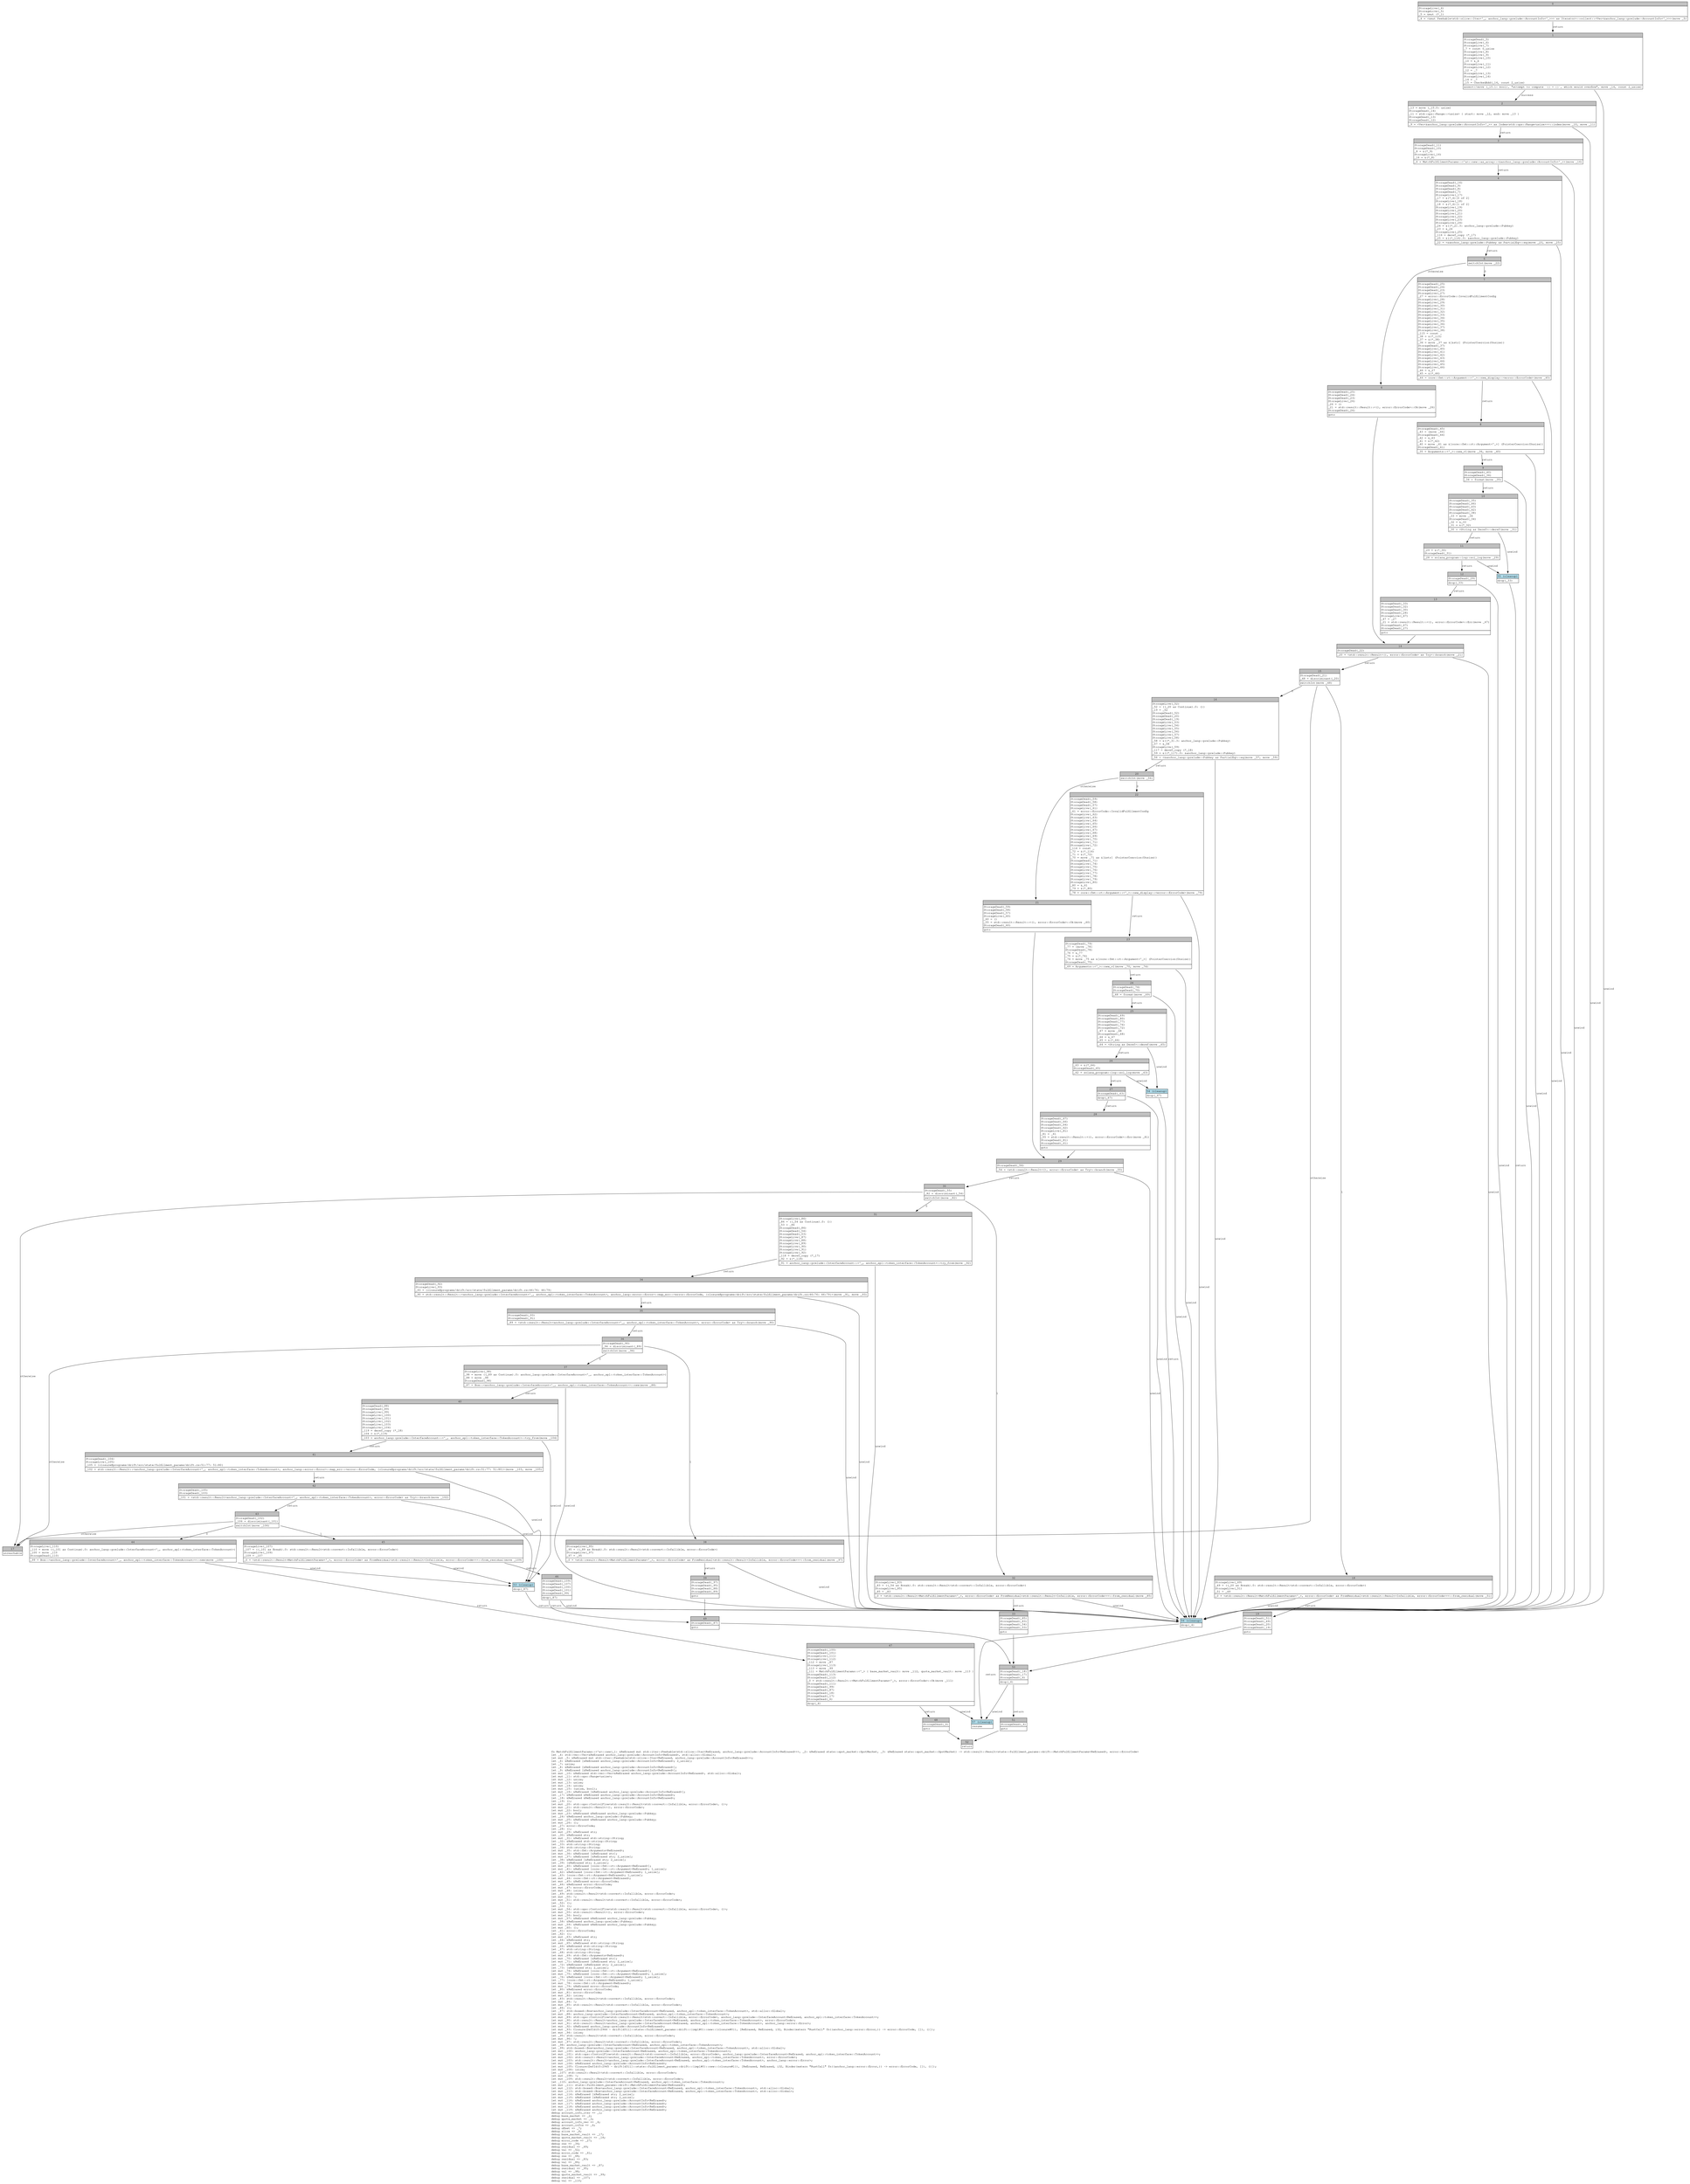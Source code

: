 digraph Mir_0_2941 {
    graph [fontname="Courier, monospace"];
    node [fontname="Courier, monospace"];
    edge [fontname="Courier, monospace"];
    label=<fn MatchFulfillmentParams::&lt;'a&gt;::new(_1: &amp;ReErased mut std::iter::Peekable&lt;std::slice::Iter&lt;ReErased, anchor_lang::prelude::AccountInfo&lt;ReErased&gt;&gt;&gt;, _2: &amp;ReErased state::spot_market::SpotMarket, _3: &amp;ReErased state::spot_market::SpotMarket) -&gt; std::result::Result&lt;state::fulfillment_params::drift::MatchFulfillmentParams&lt;ReErased&gt;, error::ErrorCode&gt;<br align="left"/>let _4: std::vec::Vec&lt;&amp;ReErased anchor_lang::prelude::AccountInfo&lt;ReErased&gt;, std::alloc::Global&gt;;<br align="left"/>let mut _5: &amp;ReErased mut std::iter::Peekable&lt;std::slice::Iter&lt;ReErased, anchor_lang::prelude::AccountInfo&lt;ReErased&gt;&gt;&gt;;<br align="left"/>let _6: &amp;ReErased [&amp;ReErased anchor_lang::prelude::AccountInfo&lt;ReErased&gt;; 2_usize];<br align="left"/>let _7: usize;<br align="left"/>let _8: &amp;ReErased [&amp;ReErased anchor_lang::prelude::AccountInfo&lt;ReErased&gt;];<br align="left"/>let _9: &amp;ReErased [&amp;ReErased anchor_lang::prelude::AccountInfo&lt;ReErased&gt;];<br align="left"/>let mut _10: &amp;ReErased std::vec::Vec&lt;&amp;ReErased anchor_lang::prelude::AccountInfo&lt;ReErased&gt;, std::alloc::Global&gt;;<br align="left"/>let mut _11: std::ops::Range&lt;usize&gt;;<br align="left"/>let mut _12: usize;<br align="left"/>let mut _13: usize;<br align="left"/>let mut _14: usize;<br align="left"/>let mut _15: (usize, bool);<br align="left"/>let mut _16: &amp;ReErased [&amp;ReErased anchor_lang::prelude::AccountInfo&lt;ReErased&gt;];<br align="left"/>let _17: &amp;ReErased &amp;ReErased anchor_lang::prelude::AccountInfo&lt;ReErased&gt;;<br align="left"/>let _18: &amp;ReErased &amp;ReErased anchor_lang::prelude::AccountInfo&lt;ReErased&gt;;<br align="left"/>let _19: ();<br align="left"/>let mut _20: std::ops::ControlFlow&lt;std::result::Result&lt;std::convert::Infallible, error::ErrorCode&gt;, ()&gt;;<br align="left"/>let mut _21: std::result::Result&lt;(), error::ErrorCode&gt;;<br align="left"/>let mut _22: bool;<br align="left"/>let mut _23: &amp;ReErased &amp;ReErased anchor_lang::prelude::Pubkey;<br align="left"/>let _24: &amp;ReErased anchor_lang::prelude::Pubkey;<br align="left"/>let mut _25: &amp;ReErased &amp;ReErased anchor_lang::prelude::Pubkey;<br align="left"/>let mut _26: ();<br align="left"/>let _27: error::ErrorCode;<br align="left"/>let _28: ();<br align="left"/>let mut _29: &amp;ReErased str;<br align="left"/>let _30: &amp;ReErased str;<br align="left"/>let mut _31: &amp;ReErased std::string::String;<br align="left"/>let _32: &amp;ReErased std::string::String;<br align="left"/>let _33: std::string::String;<br align="left"/>let _34: std::string::String;<br align="left"/>let mut _35: std::fmt::Arguments&lt;ReErased&gt;;<br align="left"/>let mut _36: &amp;ReErased [&amp;ReErased str];<br align="left"/>let mut _37: &amp;ReErased [&amp;ReErased str; 2_usize];<br align="left"/>let _38: &amp;ReErased [&amp;ReErased str; 2_usize];<br align="left"/>let _39: [&amp;ReErased str; 2_usize];<br align="left"/>let mut _40: &amp;ReErased [core::fmt::rt::Argument&lt;ReErased&gt;];<br align="left"/>let mut _41: &amp;ReErased [core::fmt::rt::Argument&lt;ReErased&gt;; 1_usize];<br align="left"/>let _42: &amp;ReErased [core::fmt::rt::Argument&lt;ReErased&gt;; 1_usize];<br align="left"/>let _43: [core::fmt::rt::Argument&lt;ReErased&gt;; 1_usize];<br align="left"/>let mut _44: core::fmt::rt::Argument&lt;ReErased&gt;;<br align="left"/>let mut _45: &amp;ReErased error::ErrorCode;<br align="left"/>let _46: &amp;ReErased error::ErrorCode;<br align="left"/>let mut _47: error::ErrorCode;<br align="left"/>let mut _48: isize;<br align="left"/>let _49: std::result::Result&lt;std::convert::Infallible, error::ErrorCode&gt;;<br align="left"/>let mut _50: !;<br align="left"/>let mut _51: std::result::Result&lt;std::convert::Infallible, error::ErrorCode&gt;;<br align="left"/>let _52: ();<br align="left"/>let _53: ();<br align="left"/>let mut _54: std::ops::ControlFlow&lt;std::result::Result&lt;std::convert::Infallible, error::ErrorCode&gt;, ()&gt;;<br align="left"/>let mut _55: std::result::Result&lt;(), error::ErrorCode&gt;;<br align="left"/>let mut _56: bool;<br align="left"/>let mut _57: &amp;ReErased &amp;ReErased anchor_lang::prelude::Pubkey;<br align="left"/>let _58: &amp;ReErased anchor_lang::prelude::Pubkey;<br align="left"/>let mut _59: &amp;ReErased &amp;ReErased anchor_lang::prelude::Pubkey;<br align="left"/>let mut _60: ();<br align="left"/>let _61: error::ErrorCode;<br align="left"/>let _62: ();<br align="left"/>let mut _63: &amp;ReErased str;<br align="left"/>let _64: &amp;ReErased str;<br align="left"/>let mut _65: &amp;ReErased std::string::String;<br align="left"/>let _66: &amp;ReErased std::string::String;<br align="left"/>let _67: std::string::String;<br align="left"/>let _68: std::string::String;<br align="left"/>let mut _69: std::fmt::Arguments&lt;ReErased&gt;;<br align="left"/>let mut _70: &amp;ReErased [&amp;ReErased str];<br align="left"/>let mut _71: &amp;ReErased [&amp;ReErased str; 2_usize];<br align="left"/>let _72: &amp;ReErased [&amp;ReErased str; 2_usize];<br align="left"/>let _73: [&amp;ReErased str; 2_usize];<br align="left"/>let mut _74: &amp;ReErased [core::fmt::rt::Argument&lt;ReErased&gt;];<br align="left"/>let mut _75: &amp;ReErased [core::fmt::rt::Argument&lt;ReErased&gt;; 1_usize];<br align="left"/>let _76: &amp;ReErased [core::fmt::rt::Argument&lt;ReErased&gt;; 1_usize];<br align="left"/>let _77: [core::fmt::rt::Argument&lt;ReErased&gt;; 1_usize];<br align="left"/>let mut _78: core::fmt::rt::Argument&lt;ReErased&gt;;<br align="left"/>let mut _79: &amp;ReErased error::ErrorCode;<br align="left"/>let _80: &amp;ReErased error::ErrorCode;<br align="left"/>let mut _81: error::ErrorCode;<br align="left"/>let mut _82: isize;<br align="left"/>let _83: std::result::Result&lt;std::convert::Infallible, error::ErrorCode&gt;;<br align="left"/>let mut _84: !;<br align="left"/>let mut _85: std::result::Result&lt;std::convert::Infallible, error::ErrorCode&gt;;<br align="left"/>let _86: ();<br align="left"/>let _87: std::boxed::Box&lt;anchor_lang::prelude::InterfaceAccount&lt;ReErased, anchor_spl::token_interface::TokenAccount&gt;, std::alloc::Global&gt;;<br align="left"/>let mut _88: anchor_lang::prelude::InterfaceAccount&lt;ReErased, anchor_spl::token_interface::TokenAccount&gt;;<br align="left"/>let mut _89: std::ops::ControlFlow&lt;std::result::Result&lt;std::convert::Infallible, error::ErrorCode&gt;, anchor_lang::prelude::InterfaceAccount&lt;ReErased, anchor_spl::token_interface::TokenAccount&gt;&gt;;<br align="left"/>let mut _90: std::result::Result&lt;anchor_lang::prelude::InterfaceAccount&lt;ReErased, anchor_spl::token_interface::TokenAccount&gt;, error::ErrorCode&gt;;<br align="left"/>let mut _91: std::result::Result&lt;anchor_lang::prelude::InterfaceAccount&lt;ReErased, anchor_spl::token_interface::TokenAccount&gt;, anchor_lang::error::Error&gt;;<br align="left"/>let mut _92: &amp;ReErased anchor_lang::prelude::AccountInfo&lt;ReErased&gt;;<br align="left"/>let mut _93: Closure(DefId(0:2944 ~ drift[d311]::state::fulfillment_params::drift::{impl#0}::new::{closure#0}), [ReErased, ReErased, i32, Binder(extern &quot;RustCall&quot; fn((anchor_lang::error::Error,)) -&gt; error::ErrorCode, []), ()]);<br align="left"/>let mut _94: isize;<br align="left"/>let _95: std::result::Result&lt;std::convert::Infallible, error::ErrorCode&gt;;<br align="left"/>let mut _96: !;<br align="left"/>let mut _97: std::result::Result&lt;std::convert::Infallible, error::ErrorCode&gt;;<br align="left"/>let _98: anchor_lang::prelude::InterfaceAccount&lt;ReErased, anchor_spl::token_interface::TokenAccount&gt;;<br align="left"/>let _99: std::boxed::Box&lt;anchor_lang::prelude::InterfaceAccount&lt;ReErased, anchor_spl::token_interface::TokenAccount&gt;, std::alloc::Global&gt;;<br align="left"/>let mut _100: anchor_lang::prelude::InterfaceAccount&lt;ReErased, anchor_spl::token_interface::TokenAccount&gt;;<br align="left"/>let mut _101: std::ops::ControlFlow&lt;std::result::Result&lt;std::convert::Infallible, error::ErrorCode&gt;, anchor_lang::prelude::InterfaceAccount&lt;ReErased, anchor_spl::token_interface::TokenAccount&gt;&gt;;<br align="left"/>let mut _102: std::result::Result&lt;anchor_lang::prelude::InterfaceAccount&lt;ReErased, anchor_spl::token_interface::TokenAccount&gt;, error::ErrorCode&gt;;<br align="left"/>let mut _103: std::result::Result&lt;anchor_lang::prelude::InterfaceAccount&lt;ReErased, anchor_spl::token_interface::TokenAccount&gt;, anchor_lang::error::Error&gt;;<br align="left"/>let mut _104: &amp;ReErased anchor_lang::prelude::AccountInfo&lt;ReErased&gt;;<br align="left"/>let mut _105: Closure(DefId(0:2945 ~ drift[d311]::state::fulfillment_params::drift::{impl#0}::new::{closure#1}), [ReErased, ReErased, i32, Binder(extern &quot;RustCall&quot; fn((anchor_lang::error::Error,)) -&gt; error::ErrorCode, []), ()]);<br align="left"/>let mut _106: isize;<br align="left"/>let _107: std::result::Result&lt;std::convert::Infallible, error::ErrorCode&gt;;<br align="left"/>let mut _108: !;<br align="left"/>let mut _109: std::result::Result&lt;std::convert::Infallible, error::ErrorCode&gt;;<br align="left"/>let _110: anchor_lang::prelude::InterfaceAccount&lt;ReErased, anchor_spl::token_interface::TokenAccount&gt;;<br align="left"/>let mut _111: state::fulfillment_params::drift::MatchFulfillmentParams&lt;ReErased&gt;;<br align="left"/>let mut _112: std::boxed::Box&lt;anchor_lang::prelude::InterfaceAccount&lt;ReErased, anchor_spl::token_interface::TokenAccount&gt;, std::alloc::Global&gt;;<br align="left"/>let mut _113: std::boxed::Box&lt;anchor_lang::prelude::InterfaceAccount&lt;ReErased, anchor_spl::token_interface::TokenAccount&gt;, std::alloc::Global&gt;;<br align="left"/>let mut _114: &amp;ReErased [&amp;ReErased str; 2_usize];<br align="left"/>let mut _115: &amp;ReErased [&amp;ReErased str; 2_usize];<br align="left"/>let mut _116: &amp;ReErased anchor_lang::prelude::AccountInfo&lt;ReErased&gt;;<br align="left"/>let mut _117: &amp;ReErased anchor_lang::prelude::AccountInfo&lt;ReErased&gt;;<br align="left"/>let mut _118: &amp;ReErased anchor_lang::prelude::AccountInfo&lt;ReErased&gt;;<br align="left"/>let mut _119: &amp;ReErased anchor_lang::prelude::AccountInfo&lt;ReErased&gt;;<br align="left"/>debug account_info_iter =&gt; _1;<br align="left"/>debug base_market =&gt; _2;<br align="left"/>debug quote_market =&gt; _3;<br align="left"/>debug account_info_vec =&gt; _4;<br align="left"/>debug account_infos =&gt; _6;<br align="left"/>debug offset =&gt; _7;<br align="left"/>debug slice =&gt; _8;<br align="left"/>debug base_market_vault =&gt; _17;<br align="left"/>debug quote_market_vault =&gt; _18;<br align="left"/>debug error_code =&gt; _27;<br align="left"/>debug res =&gt; _34;<br align="left"/>debug residual =&gt; _49;<br align="left"/>debug val =&gt; _52;<br align="left"/>debug error_code =&gt; _61;<br align="left"/>debug res =&gt; _68;<br align="left"/>debug residual =&gt; _83;<br align="left"/>debug val =&gt; _86;<br align="left"/>debug base_market_vault =&gt; _87;<br align="left"/>debug residual =&gt; _95;<br align="left"/>debug val =&gt; _98;<br align="left"/>debug quote_market_vault =&gt; _99;<br align="left"/>debug residual =&gt; _107;<br align="left"/>debug val =&gt; _110;<br align="left"/>>;
    bb0__0_2941 [shape="none", label=<<table border="0" cellborder="1" cellspacing="0"><tr><td bgcolor="gray" align="center" colspan="1">0</td></tr><tr><td align="left" balign="left">StorageLive(_4)<br/>StorageLive(_5)<br/>_5 = &amp;mut (*_1)<br/></td></tr><tr><td align="left">_4 = &lt;&amp;mut Peekable&lt;std::slice::Iter&lt;'_, anchor_lang::prelude::AccountInfo&lt;'_&gt;&gt;&gt; as Iterator&gt;::collect::&lt;Vec&lt;&amp;anchor_lang::prelude::AccountInfo&lt;'_&gt;&gt;&gt;(move _5)</td></tr></table>>];
    bb1__0_2941 [shape="none", label=<<table border="0" cellborder="1" cellspacing="0"><tr><td bgcolor="gray" align="center" colspan="1">1</td></tr><tr><td align="left" balign="left">StorageDead(_5)<br/>StorageLive(_6)<br/>StorageLive(_7)<br/>_7 = const 0_usize<br/>StorageLive(_8)<br/>StorageLive(_9)<br/>StorageLive(_10)<br/>_10 = &amp;_4<br/>StorageLive(_11)<br/>StorageLive(_12)<br/>_12 = _7<br/>StorageLive(_13)<br/>StorageLive(_14)<br/>_14 = _7<br/>_15 = CheckedAdd(_14, const 2_usize)<br/></td></tr><tr><td align="left">assert(!move (_15.1: bool), &quot;attempt to compute `{} + {}`, which would overflow&quot;, move _14, const 2_usize)</td></tr></table>>];
    bb2__0_2941 [shape="none", label=<<table border="0" cellborder="1" cellspacing="0"><tr><td bgcolor="gray" align="center" colspan="1">2</td></tr><tr><td align="left" balign="left">_13 = move (_15.0: usize)<br/>StorageDead(_14)<br/>_11 = std::ops::Range::&lt;usize&gt; { start: move _12, end: move _13 }<br/>StorageDead(_13)<br/>StorageDead(_12)<br/></td></tr><tr><td align="left">_9 = &lt;Vec&lt;&amp;anchor_lang::prelude::AccountInfo&lt;'_&gt;&gt; as Index&lt;std::ops::Range&lt;usize&gt;&gt;&gt;::index(move _10, move _11)</td></tr></table>>];
    bb3__0_2941 [shape="none", label=<<table border="0" cellborder="1" cellspacing="0"><tr><td bgcolor="gray" align="center" colspan="1">3</td></tr><tr><td align="left" balign="left">StorageDead(_11)<br/>StorageDead(_10)<br/>_8 = &amp;(*_9)<br/>StorageLive(_16)<br/>_16 = &amp;(*_8)<br/></td></tr><tr><td align="left">_6 = MatchFulfillmentParams::&lt;'a&gt;::new::as_array::&lt;&amp;anchor_lang::prelude::AccountInfo&lt;'_&gt;&gt;(move _16)</td></tr></table>>];
    bb4__0_2941 [shape="none", label=<<table border="0" cellborder="1" cellspacing="0"><tr><td bgcolor="gray" align="center" colspan="1">4</td></tr><tr><td align="left" balign="left">StorageDead(_16)<br/>StorageDead(_9)<br/>StorageDead(_8)<br/>StorageDead(_7)<br/>StorageLive(_17)<br/>_17 = &amp;(*_6)[0 of 2]<br/>StorageLive(_18)<br/>_18 = &amp;(*_6)[1 of 2]<br/>StorageLive(_19)<br/>StorageLive(_20)<br/>StorageLive(_21)<br/>StorageLive(_22)<br/>StorageLive(_23)<br/>StorageLive(_24)<br/>_24 = &amp;((*_2).3: anchor_lang::prelude::Pubkey)<br/>_23 = &amp;_24<br/>StorageLive(_25)<br/>_116 = deref_copy (*_17)<br/>_25 = &amp;((*_116).0: &amp;anchor_lang::prelude::Pubkey)<br/></td></tr><tr><td align="left">_22 = &lt;&amp;anchor_lang::prelude::Pubkey as PartialEq&gt;::eq(move _23, move _25)</td></tr></table>>];
    bb5__0_2941 [shape="none", label=<<table border="0" cellborder="1" cellspacing="0"><tr><td bgcolor="gray" align="center" colspan="1">5</td></tr><tr><td align="left">switchInt(move _22)</td></tr></table>>];
    bb6__0_2941 [shape="none", label=<<table border="0" cellborder="1" cellspacing="0"><tr><td bgcolor="gray" align="center" colspan="1">6</td></tr><tr><td align="left" balign="left">StorageDead(_25)<br/>StorageDead(_24)<br/>StorageDead(_23)<br/>StorageLive(_26)<br/>_26 = ()<br/>_21 = std::result::Result::&lt;(), error::ErrorCode&gt;::Ok(move _26)<br/>StorageDead(_26)<br/></td></tr><tr><td align="left">goto</td></tr></table>>];
    bb7__0_2941 [shape="none", label=<<table border="0" cellborder="1" cellspacing="0"><tr><td bgcolor="gray" align="center" colspan="1">7</td></tr><tr><td align="left" balign="left">StorageDead(_25)<br/>StorageDead(_24)<br/>StorageDead(_23)<br/>StorageLive(_27)<br/>_27 = error::ErrorCode::InvalidFulfillmentConfig<br/>StorageLive(_28)<br/>StorageLive(_29)<br/>StorageLive(_30)<br/>StorageLive(_31)<br/>StorageLive(_32)<br/>StorageLive(_33)<br/>StorageLive(_34)<br/>StorageLive(_35)<br/>StorageLive(_36)<br/>StorageLive(_37)<br/>StorageLive(_38)<br/>_115 = const _<br/>_38 = &amp;(*_115)<br/>_37 = &amp;(*_38)<br/>_36 = move _37 as &amp;[&amp;str] (PointerCoercion(Unsize))<br/>StorageDead(_37)<br/>StorageLive(_40)<br/>StorageLive(_41)<br/>StorageLive(_42)<br/>StorageLive(_43)<br/>StorageLive(_44)<br/>StorageLive(_45)<br/>StorageLive(_46)<br/>_46 = &amp;_27<br/>_45 = &amp;(*_46)<br/></td></tr><tr><td align="left">_44 = core::fmt::rt::Argument::&lt;'_&gt;::new_display::&lt;error::ErrorCode&gt;(move _45)</td></tr></table>>];
    bb8__0_2941 [shape="none", label=<<table border="0" cellborder="1" cellspacing="0"><tr><td bgcolor="gray" align="center" colspan="1">8</td></tr><tr><td align="left" balign="left">StorageDead(_45)<br/>_43 = [move _44]<br/>StorageDead(_44)<br/>_42 = &amp;_43<br/>_41 = &amp;(*_42)<br/>_40 = move _41 as &amp;[core::fmt::rt::Argument&lt;'_&gt;] (PointerCoercion(Unsize))<br/>StorageDead(_41)<br/></td></tr><tr><td align="left">_35 = Arguments::&lt;'_&gt;::new_v1(move _36, move _40)</td></tr></table>>];
    bb9__0_2941 [shape="none", label=<<table border="0" cellborder="1" cellspacing="0"><tr><td bgcolor="gray" align="center" colspan="1">9</td></tr><tr><td align="left" balign="left">StorageDead(_40)<br/>StorageDead(_36)<br/></td></tr><tr><td align="left">_34 = format(move _35)</td></tr></table>>];
    bb10__0_2941 [shape="none", label=<<table border="0" cellborder="1" cellspacing="0"><tr><td bgcolor="gray" align="center" colspan="1">10</td></tr><tr><td align="left" balign="left">StorageDead(_35)<br/>StorageDead(_46)<br/>StorageDead(_43)<br/>StorageDead(_42)<br/>StorageDead(_38)<br/>_33 = move _34<br/>StorageDead(_34)<br/>_32 = &amp;_33<br/>_31 = &amp;(*_32)<br/></td></tr><tr><td align="left">_30 = &lt;String as Deref&gt;::deref(move _31)</td></tr></table>>];
    bb11__0_2941 [shape="none", label=<<table border="0" cellborder="1" cellspacing="0"><tr><td bgcolor="gray" align="center" colspan="1">11</td></tr><tr><td align="left" balign="left">_29 = &amp;(*_30)<br/>StorageDead(_31)<br/></td></tr><tr><td align="left">_28 = solana_program::log::sol_log(move _29)</td></tr></table>>];
    bb12__0_2941 [shape="none", label=<<table border="0" cellborder="1" cellspacing="0"><tr><td bgcolor="gray" align="center" colspan="1">12</td></tr><tr><td align="left" balign="left">StorageDead(_29)<br/></td></tr><tr><td align="left">drop(_33)</td></tr></table>>];
    bb13__0_2941 [shape="none", label=<<table border="0" cellborder="1" cellspacing="0"><tr><td bgcolor="gray" align="center" colspan="1">13</td></tr><tr><td align="left" balign="left">StorageDead(_33)<br/>StorageDead(_32)<br/>StorageDead(_30)<br/>StorageDead(_28)<br/>StorageLive(_47)<br/>_47 = _27<br/>_21 = std::result::Result::&lt;(), error::ErrorCode&gt;::Err(move _47)<br/>StorageDead(_47)<br/>StorageDead(_27)<br/></td></tr><tr><td align="left">goto</td></tr></table>>];
    bb14__0_2941 [shape="none", label=<<table border="0" cellborder="1" cellspacing="0"><tr><td bgcolor="gray" align="center" colspan="1">14</td></tr><tr><td align="left" balign="left">StorageDead(_22)<br/></td></tr><tr><td align="left">_20 = &lt;std::result::Result&lt;(), error::ErrorCode&gt; as Try&gt;::branch(move _21)</td></tr></table>>];
    bb15__0_2941 [shape="none", label=<<table border="0" cellborder="1" cellspacing="0"><tr><td bgcolor="gray" align="center" colspan="1">15</td></tr><tr><td align="left" balign="left">StorageDead(_21)<br/>_48 = discriminant(_20)<br/></td></tr><tr><td align="left">switchInt(move _48)</td></tr></table>>];
    bb16__0_2941 [shape="none", label=<<table border="0" cellborder="1" cellspacing="0"><tr><td bgcolor="gray" align="center" colspan="1">16</td></tr><tr><td align="left" balign="left">StorageLive(_52)<br/>_52 = ((_20 as Continue).0: ())<br/>_19 = _52<br/>StorageDead(_52)<br/>StorageDead(_20)<br/>StorageDead(_19)<br/>StorageLive(_53)<br/>StorageLive(_54)<br/>StorageLive(_55)<br/>StorageLive(_56)<br/>StorageLive(_57)<br/>StorageLive(_58)<br/>_58 = &amp;((*_3).3: anchor_lang::prelude::Pubkey)<br/>_57 = &amp;_58<br/>StorageLive(_59)<br/>_117 = deref_copy (*_18)<br/>_59 = &amp;((*_117).0: &amp;anchor_lang::prelude::Pubkey)<br/></td></tr><tr><td align="left">_56 = &lt;&amp;anchor_lang::prelude::Pubkey as PartialEq&gt;::eq(move _57, move _59)</td></tr></table>>];
    bb17__0_2941 [shape="none", label=<<table border="0" cellborder="1" cellspacing="0"><tr><td bgcolor="gray" align="center" colspan="1">17</td></tr><tr><td align="left">unreachable</td></tr></table>>];
    bb18__0_2941 [shape="none", label=<<table border="0" cellborder="1" cellspacing="0"><tr><td bgcolor="gray" align="center" colspan="1">18</td></tr><tr><td align="left" balign="left">StorageLive(_49)<br/>_49 = ((_20 as Break).0: std::result::Result&lt;std::convert::Infallible, error::ErrorCode&gt;)<br/>StorageLive(_51)<br/>_51 = _49<br/></td></tr><tr><td align="left">_0 = &lt;std::result::Result&lt;MatchFulfillmentParams&lt;'_&gt;, error::ErrorCode&gt; as FromResidual&lt;std::result::Result&lt;Infallible, error::ErrorCode&gt;&gt;&gt;::from_residual(move _51)</td></tr></table>>];
    bb19__0_2941 [shape="none", label=<<table border="0" cellborder="1" cellspacing="0"><tr><td bgcolor="gray" align="center" colspan="1">19</td></tr><tr><td align="left" balign="left">StorageDead(_51)<br/>StorageDead(_49)<br/>StorageDead(_20)<br/>StorageDead(_19)<br/></td></tr><tr><td align="left">goto</td></tr></table>>];
    bb20__0_2941 [shape="none", label=<<table border="0" cellborder="1" cellspacing="0"><tr><td bgcolor="gray" align="center" colspan="1">20</td></tr><tr><td align="left">switchInt(move _56)</td></tr></table>>];
    bb21__0_2941 [shape="none", label=<<table border="0" cellborder="1" cellspacing="0"><tr><td bgcolor="gray" align="center" colspan="1">21</td></tr><tr><td align="left" balign="left">StorageDead(_59)<br/>StorageDead(_58)<br/>StorageDead(_57)<br/>StorageLive(_60)<br/>_60 = ()<br/>_55 = std::result::Result::&lt;(), error::ErrorCode&gt;::Ok(move _60)<br/>StorageDead(_60)<br/></td></tr><tr><td align="left">goto</td></tr></table>>];
    bb22__0_2941 [shape="none", label=<<table border="0" cellborder="1" cellspacing="0"><tr><td bgcolor="gray" align="center" colspan="1">22</td></tr><tr><td align="left" balign="left">StorageDead(_59)<br/>StorageDead(_58)<br/>StorageDead(_57)<br/>StorageLive(_61)<br/>_61 = error::ErrorCode::InvalidFulfillmentConfig<br/>StorageLive(_62)<br/>StorageLive(_63)<br/>StorageLive(_64)<br/>StorageLive(_65)<br/>StorageLive(_66)<br/>StorageLive(_67)<br/>StorageLive(_68)<br/>StorageLive(_69)<br/>StorageLive(_70)<br/>StorageLive(_71)<br/>StorageLive(_72)<br/>_114 = const _<br/>_72 = &amp;(*_114)<br/>_71 = &amp;(*_72)<br/>_70 = move _71 as &amp;[&amp;str] (PointerCoercion(Unsize))<br/>StorageDead(_71)<br/>StorageLive(_74)<br/>StorageLive(_75)<br/>StorageLive(_76)<br/>StorageLive(_77)<br/>StorageLive(_78)<br/>StorageLive(_79)<br/>StorageLive(_80)<br/>_80 = &amp;_61<br/>_79 = &amp;(*_80)<br/></td></tr><tr><td align="left">_78 = core::fmt::rt::Argument::&lt;'_&gt;::new_display::&lt;error::ErrorCode&gt;(move _79)</td></tr></table>>];
    bb23__0_2941 [shape="none", label=<<table border="0" cellborder="1" cellspacing="0"><tr><td bgcolor="gray" align="center" colspan="1">23</td></tr><tr><td align="left" balign="left">StorageDead(_79)<br/>_77 = [move _78]<br/>StorageDead(_78)<br/>_76 = &amp;_77<br/>_75 = &amp;(*_76)<br/>_74 = move _75 as &amp;[core::fmt::rt::Argument&lt;'_&gt;] (PointerCoercion(Unsize))<br/>StorageDead(_75)<br/></td></tr><tr><td align="left">_69 = Arguments::&lt;'_&gt;::new_v1(move _70, move _74)</td></tr></table>>];
    bb24__0_2941 [shape="none", label=<<table border="0" cellborder="1" cellspacing="0"><tr><td bgcolor="gray" align="center" colspan="1">24</td></tr><tr><td align="left" balign="left">StorageDead(_74)<br/>StorageDead(_70)<br/></td></tr><tr><td align="left">_68 = format(move _69)</td></tr></table>>];
    bb25__0_2941 [shape="none", label=<<table border="0" cellborder="1" cellspacing="0"><tr><td bgcolor="gray" align="center" colspan="1">25</td></tr><tr><td align="left" balign="left">StorageDead(_69)<br/>StorageDead(_80)<br/>StorageDead(_77)<br/>StorageDead(_76)<br/>StorageDead(_72)<br/>_67 = move _68<br/>StorageDead(_68)<br/>_66 = &amp;_67<br/>_65 = &amp;(*_66)<br/></td></tr><tr><td align="left">_64 = &lt;String as Deref&gt;::deref(move _65)</td></tr></table>>];
    bb26__0_2941 [shape="none", label=<<table border="0" cellborder="1" cellspacing="0"><tr><td bgcolor="gray" align="center" colspan="1">26</td></tr><tr><td align="left" balign="left">_63 = &amp;(*_64)<br/>StorageDead(_65)<br/></td></tr><tr><td align="left">_62 = solana_program::log::sol_log(move _63)</td></tr></table>>];
    bb27__0_2941 [shape="none", label=<<table border="0" cellborder="1" cellspacing="0"><tr><td bgcolor="gray" align="center" colspan="1">27</td></tr><tr><td align="left" balign="left">StorageDead(_63)<br/></td></tr><tr><td align="left">drop(_67)</td></tr></table>>];
    bb28__0_2941 [shape="none", label=<<table border="0" cellborder="1" cellspacing="0"><tr><td bgcolor="gray" align="center" colspan="1">28</td></tr><tr><td align="left" balign="left">StorageDead(_67)<br/>StorageDead(_66)<br/>StorageDead(_64)<br/>StorageDead(_62)<br/>StorageLive(_81)<br/>_81 = _61<br/>_55 = std::result::Result::&lt;(), error::ErrorCode&gt;::Err(move _81)<br/>StorageDead(_81)<br/>StorageDead(_61)<br/></td></tr><tr><td align="left">goto</td></tr></table>>];
    bb29__0_2941 [shape="none", label=<<table border="0" cellborder="1" cellspacing="0"><tr><td bgcolor="gray" align="center" colspan="1">29</td></tr><tr><td align="left" balign="left">StorageDead(_56)<br/></td></tr><tr><td align="left">_54 = &lt;std::result::Result&lt;(), error::ErrorCode&gt; as Try&gt;::branch(move _55)</td></tr></table>>];
    bb30__0_2941 [shape="none", label=<<table border="0" cellborder="1" cellspacing="0"><tr><td bgcolor="gray" align="center" colspan="1">30</td></tr><tr><td align="left" balign="left">StorageDead(_55)<br/>_82 = discriminant(_54)<br/></td></tr><tr><td align="left">switchInt(move _82)</td></tr></table>>];
    bb31__0_2941 [shape="none", label=<<table border="0" cellborder="1" cellspacing="0"><tr><td bgcolor="gray" align="center" colspan="1">31</td></tr><tr><td align="left" balign="left">StorageLive(_86)<br/>_86 = ((_54 as Continue).0: ())<br/>_53 = _86<br/>StorageDead(_86)<br/>StorageDead(_54)<br/>StorageDead(_53)<br/>StorageLive(_87)<br/>StorageLive(_88)<br/>StorageLive(_89)<br/>StorageLive(_90)<br/>StorageLive(_91)<br/>StorageLive(_92)<br/>_118 = deref_copy (*_17)<br/>_92 = &amp;(*_118)<br/></td></tr><tr><td align="left">_91 = anchor_lang::prelude::InterfaceAccount::&lt;'_, anchor_spl::token_interface::TokenAccount&gt;::try_from(move _92)</td></tr></table>>];
    bb32__0_2941 [shape="none", label=<<table border="0" cellborder="1" cellspacing="0"><tr><td bgcolor="gray" align="center" colspan="1">32</td></tr><tr><td align="left" balign="left">StorageLive(_83)<br/>_83 = ((_54 as Break).0: std::result::Result&lt;std::convert::Infallible, error::ErrorCode&gt;)<br/>StorageLive(_85)<br/>_85 = _83<br/></td></tr><tr><td align="left">_0 = &lt;std::result::Result&lt;MatchFulfillmentParams&lt;'_&gt;, error::ErrorCode&gt; as FromResidual&lt;std::result::Result&lt;Infallible, error::ErrorCode&gt;&gt;&gt;::from_residual(move _85)</td></tr></table>>];
    bb33__0_2941 [shape="none", label=<<table border="0" cellborder="1" cellspacing="0"><tr><td bgcolor="gray" align="center" colspan="1">33</td></tr><tr><td align="left" balign="left">StorageDead(_85)<br/>StorageDead(_83)<br/>StorageDead(_54)<br/>StorageDead(_53)<br/></td></tr><tr><td align="left">goto</td></tr></table>>];
    bb34__0_2941 [shape="none", label=<<table border="0" cellborder="1" cellspacing="0"><tr><td bgcolor="gray" align="center" colspan="1">34</td></tr><tr><td align="left" balign="left">StorageDead(_92)<br/>StorageLive(_93)<br/>_93 = {closure@programs/drift/src/state/fulfillment_params/drift.rs:46:76: 46:79}<br/></td></tr><tr><td align="left">_90 = std::result::Result::&lt;anchor_lang::prelude::InterfaceAccount&lt;'_, anchor_spl::token_interface::TokenAccount&gt;, anchor_lang::error::Error&gt;::map_err::&lt;error::ErrorCode, {closure@programs/drift/src/state/fulfillment_params/drift.rs:46:76: 46:79}&gt;(move _91, move _93)</td></tr></table>>];
    bb35__0_2941 [shape="none", label=<<table border="0" cellborder="1" cellspacing="0"><tr><td bgcolor="gray" align="center" colspan="1">35</td></tr><tr><td align="left" balign="left">StorageDead(_93)<br/>StorageDead(_91)<br/></td></tr><tr><td align="left">_89 = &lt;std::result::Result&lt;anchor_lang::prelude::InterfaceAccount&lt;'_, anchor_spl::token_interface::TokenAccount&gt;, error::ErrorCode&gt; as Try&gt;::branch(move _90)</td></tr></table>>];
    bb36__0_2941 [shape="none", label=<<table border="0" cellborder="1" cellspacing="0"><tr><td bgcolor="gray" align="center" colspan="1">36</td></tr><tr><td align="left" balign="left">StorageDead(_90)<br/>_94 = discriminant(_89)<br/></td></tr><tr><td align="left">switchInt(move _94)</td></tr></table>>];
    bb37__0_2941 [shape="none", label=<<table border="0" cellborder="1" cellspacing="0"><tr><td bgcolor="gray" align="center" colspan="1">37</td></tr><tr><td align="left" balign="left">StorageLive(_98)<br/>_98 = move ((_89 as Continue).0: anchor_lang::prelude::InterfaceAccount&lt;'_, anchor_spl::token_interface::TokenAccount&gt;)<br/>_88 = move _98<br/>StorageDead(_98)<br/></td></tr><tr><td align="left">_87 = Box::&lt;anchor_lang::prelude::InterfaceAccount&lt;'_, anchor_spl::token_interface::TokenAccount&gt;&gt;::new(move _88)</td></tr></table>>];
    bb38__0_2941 [shape="none", label=<<table border="0" cellborder="1" cellspacing="0"><tr><td bgcolor="gray" align="center" colspan="1">38</td></tr><tr><td align="left" balign="left">StorageLive(_95)<br/>_95 = ((_89 as Break).0: std::result::Result&lt;std::convert::Infallible, error::ErrorCode&gt;)<br/>StorageLive(_97)<br/>_97 = _95<br/></td></tr><tr><td align="left">_0 = &lt;std::result::Result&lt;MatchFulfillmentParams&lt;'_&gt;, error::ErrorCode&gt; as FromResidual&lt;std::result::Result&lt;Infallible, error::ErrorCode&gt;&gt;&gt;::from_residual(move _97)</td></tr></table>>];
    bb39__0_2941 [shape="none", label=<<table border="0" cellborder="1" cellspacing="0"><tr><td bgcolor="gray" align="center" colspan="1">39</td></tr><tr><td align="left" balign="left">StorageDead(_97)<br/>StorageDead(_95)<br/>StorageDead(_88)<br/>StorageDead(_89)<br/></td></tr><tr><td align="left">goto</td></tr></table>>];
    bb40__0_2941 [shape="none", label=<<table border="0" cellborder="1" cellspacing="0"><tr><td bgcolor="gray" align="center" colspan="1">40</td></tr><tr><td align="left" balign="left">StorageDead(_88)<br/>StorageDead(_89)<br/>StorageLive(_99)<br/>StorageLive(_100)<br/>StorageLive(_101)<br/>StorageLive(_102)<br/>StorageLive(_103)<br/>StorageLive(_104)<br/>_119 = deref_copy (*_18)<br/>_104 = &amp;(*_119)<br/></td></tr><tr><td align="left">_103 = anchor_lang::prelude::InterfaceAccount::&lt;'_, anchor_spl::token_interface::TokenAccount&gt;::try_from(move _104)</td></tr></table>>];
    bb41__0_2941 [shape="none", label=<<table border="0" cellborder="1" cellspacing="0"><tr><td bgcolor="gray" align="center" colspan="1">41</td></tr><tr><td align="left" balign="left">StorageDead(_104)<br/>StorageLive(_105)<br/>_105 = {closure@programs/drift/src/state/fulfillment_params/drift.rs:51:77: 51:80}<br/></td></tr><tr><td align="left">_102 = std::result::Result::&lt;anchor_lang::prelude::InterfaceAccount&lt;'_, anchor_spl::token_interface::TokenAccount&gt;, anchor_lang::error::Error&gt;::map_err::&lt;error::ErrorCode, {closure@programs/drift/src/state/fulfillment_params/drift.rs:51:77: 51:80}&gt;(move _103, move _105)</td></tr></table>>];
    bb42__0_2941 [shape="none", label=<<table border="0" cellborder="1" cellspacing="0"><tr><td bgcolor="gray" align="center" colspan="1">42</td></tr><tr><td align="left" balign="left">StorageDead(_105)<br/>StorageDead(_103)<br/></td></tr><tr><td align="left">_101 = &lt;std::result::Result&lt;anchor_lang::prelude::InterfaceAccount&lt;'_, anchor_spl::token_interface::TokenAccount&gt;, error::ErrorCode&gt; as Try&gt;::branch(move _102)</td></tr></table>>];
    bb43__0_2941 [shape="none", label=<<table border="0" cellborder="1" cellspacing="0"><tr><td bgcolor="gray" align="center" colspan="1">43</td></tr><tr><td align="left" balign="left">StorageDead(_102)<br/>_106 = discriminant(_101)<br/></td></tr><tr><td align="left">switchInt(move _106)</td></tr></table>>];
    bb44__0_2941 [shape="none", label=<<table border="0" cellborder="1" cellspacing="0"><tr><td bgcolor="gray" align="center" colspan="1">44</td></tr><tr><td align="left" balign="left">StorageLive(_110)<br/>_110 = move ((_101 as Continue).0: anchor_lang::prelude::InterfaceAccount&lt;'_, anchor_spl::token_interface::TokenAccount&gt;)<br/>_100 = move _110<br/>StorageDead(_110)<br/></td></tr><tr><td align="left">_99 = Box::&lt;anchor_lang::prelude::InterfaceAccount&lt;'_, anchor_spl::token_interface::TokenAccount&gt;&gt;::new(move _100)</td></tr></table>>];
    bb45__0_2941 [shape="none", label=<<table border="0" cellborder="1" cellspacing="0"><tr><td bgcolor="gray" align="center" colspan="1">45</td></tr><tr><td align="left" balign="left">StorageLive(_107)<br/>_107 = ((_101 as Break).0: std::result::Result&lt;std::convert::Infallible, error::ErrorCode&gt;)<br/>StorageLive(_109)<br/>_109 = _107<br/></td></tr><tr><td align="left">_0 = &lt;std::result::Result&lt;MatchFulfillmentParams&lt;'_&gt;, error::ErrorCode&gt; as FromResidual&lt;std::result::Result&lt;Infallible, error::ErrorCode&gt;&gt;&gt;::from_residual(move _109)</td></tr></table>>];
    bb46__0_2941 [shape="none", label=<<table border="0" cellborder="1" cellspacing="0"><tr><td bgcolor="gray" align="center" colspan="1">46</td></tr><tr><td align="left" balign="left">StorageDead(_109)<br/>StorageDead(_107)<br/>StorageDead(_100)<br/>StorageDead(_101)<br/>StorageDead(_99)<br/></td></tr><tr><td align="left">drop(_87)</td></tr></table>>];
    bb47__0_2941 [shape="none", label=<<table border="0" cellborder="1" cellspacing="0"><tr><td bgcolor="gray" align="center" colspan="1">47</td></tr><tr><td align="left" balign="left">StorageDead(_100)<br/>StorageDead(_101)<br/>StorageLive(_111)<br/>StorageLive(_112)<br/>_112 = move _87<br/>StorageLive(_113)<br/>_113 = move _99<br/>_111 = MatchFulfillmentParams::&lt;'_&gt; { base_market_vault: move _112, quote_market_vault: move _113 }<br/>StorageDead(_113)<br/>StorageDead(_112)<br/>_0 = std::result::Result::&lt;MatchFulfillmentParams&lt;'_&gt;, error::ErrorCode&gt;::Ok(move _111)<br/>StorageDead(_111)<br/>StorageDead(_99)<br/>StorageDead(_87)<br/>StorageDead(_18)<br/>StorageDead(_17)<br/>StorageDead(_6)<br/></td></tr><tr><td align="left">drop(_4)</td></tr></table>>];
    bb48__0_2941 [shape="none", label=<<table border="0" cellborder="1" cellspacing="0"><tr><td bgcolor="gray" align="center" colspan="1">48</td></tr><tr><td align="left" balign="left">StorageDead(_4)<br/></td></tr><tr><td align="left">goto</td></tr></table>>];
    bb49__0_2941 [shape="none", label=<<table border="0" cellborder="1" cellspacing="0"><tr><td bgcolor="gray" align="center" colspan="1">49</td></tr><tr><td align="left" balign="left">StorageDead(_87)<br/></td></tr><tr><td align="left">goto</td></tr></table>>];
    bb50__0_2941 [shape="none", label=<<table border="0" cellborder="1" cellspacing="0"><tr><td bgcolor="gray" align="center" colspan="1">50</td></tr><tr><td align="left" balign="left">StorageDead(_18)<br/>StorageDead(_17)<br/>StorageDead(_6)<br/></td></tr><tr><td align="left">drop(_4)</td></tr></table>>];
    bb51__0_2941 [shape="none", label=<<table border="0" cellborder="1" cellspacing="0"><tr><td bgcolor="gray" align="center" colspan="1">51</td></tr><tr><td align="left" balign="left">StorageDead(_4)<br/></td></tr><tr><td align="left">goto</td></tr></table>>];
    bb52__0_2941 [shape="none", label=<<table border="0" cellborder="1" cellspacing="0"><tr><td bgcolor="gray" align="center" colspan="1">52</td></tr><tr><td align="left">return</td></tr></table>>];
    bb53__0_2941 [shape="none", label=<<table border="0" cellborder="1" cellspacing="0"><tr><td bgcolor="lightblue" align="center" colspan="1">53 (cleanup)</td></tr><tr><td align="left">drop(_87)</td></tr></table>>];
    bb54__0_2941 [shape="none", label=<<table border="0" cellborder="1" cellspacing="0"><tr><td bgcolor="lightblue" align="center" colspan="1">54 (cleanup)</td></tr><tr><td align="left">drop(_67)</td></tr></table>>];
    bb55__0_2941 [shape="none", label=<<table border="0" cellborder="1" cellspacing="0"><tr><td bgcolor="lightblue" align="center" colspan="1">55 (cleanup)</td></tr><tr><td align="left">drop(_33)</td></tr></table>>];
    bb56__0_2941 [shape="none", label=<<table border="0" cellborder="1" cellspacing="0"><tr><td bgcolor="lightblue" align="center" colspan="1">56 (cleanup)</td></tr><tr><td align="left">drop(_4)</td></tr></table>>];
    bb57__0_2941 [shape="none", label=<<table border="0" cellborder="1" cellspacing="0"><tr><td bgcolor="lightblue" align="center" colspan="1">57 (cleanup)</td></tr><tr><td align="left">resume</td></tr></table>>];
    bb0__0_2941 -> bb1__0_2941 [label="return"];
    bb1__0_2941 -> bb2__0_2941 [label="success"];
    bb1__0_2941 -> bb56__0_2941 [label="unwind"];
    bb2__0_2941 -> bb3__0_2941 [label="return"];
    bb2__0_2941 -> bb56__0_2941 [label="unwind"];
    bb3__0_2941 -> bb4__0_2941 [label="return"];
    bb3__0_2941 -> bb56__0_2941 [label="unwind"];
    bb4__0_2941 -> bb5__0_2941 [label="return"];
    bb4__0_2941 -> bb56__0_2941 [label="unwind"];
    bb5__0_2941 -> bb7__0_2941 [label="0"];
    bb5__0_2941 -> bb6__0_2941 [label="otherwise"];
    bb6__0_2941 -> bb14__0_2941 [label=""];
    bb7__0_2941 -> bb8__0_2941 [label="return"];
    bb7__0_2941 -> bb56__0_2941 [label="unwind"];
    bb8__0_2941 -> bb9__0_2941 [label="return"];
    bb8__0_2941 -> bb56__0_2941 [label="unwind"];
    bb9__0_2941 -> bb10__0_2941 [label="return"];
    bb9__0_2941 -> bb56__0_2941 [label="unwind"];
    bb10__0_2941 -> bb11__0_2941 [label="return"];
    bb10__0_2941 -> bb55__0_2941 [label="unwind"];
    bb11__0_2941 -> bb12__0_2941 [label="return"];
    bb11__0_2941 -> bb55__0_2941 [label="unwind"];
    bb12__0_2941 -> bb13__0_2941 [label="return"];
    bb12__0_2941 -> bb56__0_2941 [label="unwind"];
    bb13__0_2941 -> bb14__0_2941 [label=""];
    bb14__0_2941 -> bb15__0_2941 [label="return"];
    bb14__0_2941 -> bb56__0_2941 [label="unwind"];
    bb15__0_2941 -> bb16__0_2941 [label="0"];
    bb15__0_2941 -> bb18__0_2941 [label="1"];
    bb15__0_2941 -> bb17__0_2941 [label="otherwise"];
    bb16__0_2941 -> bb20__0_2941 [label="return"];
    bb16__0_2941 -> bb56__0_2941 [label="unwind"];
    bb18__0_2941 -> bb19__0_2941 [label="return"];
    bb18__0_2941 -> bb56__0_2941 [label="unwind"];
    bb19__0_2941 -> bb50__0_2941 [label=""];
    bb20__0_2941 -> bb22__0_2941 [label="0"];
    bb20__0_2941 -> bb21__0_2941 [label="otherwise"];
    bb21__0_2941 -> bb29__0_2941 [label=""];
    bb22__0_2941 -> bb23__0_2941 [label="return"];
    bb22__0_2941 -> bb56__0_2941 [label="unwind"];
    bb23__0_2941 -> bb24__0_2941 [label="return"];
    bb23__0_2941 -> bb56__0_2941 [label="unwind"];
    bb24__0_2941 -> bb25__0_2941 [label="return"];
    bb24__0_2941 -> bb56__0_2941 [label="unwind"];
    bb25__0_2941 -> bb26__0_2941 [label="return"];
    bb25__0_2941 -> bb54__0_2941 [label="unwind"];
    bb26__0_2941 -> bb27__0_2941 [label="return"];
    bb26__0_2941 -> bb54__0_2941 [label="unwind"];
    bb27__0_2941 -> bb28__0_2941 [label="return"];
    bb27__0_2941 -> bb56__0_2941 [label="unwind"];
    bb28__0_2941 -> bb29__0_2941 [label=""];
    bb29__0_2941 -> bb30__0_2941 [label="return"];
    bb29__0_2941 -> bb56__0_2941 [label="unwind"];
    bb30__0_2941 -> bb31__0_2941 [label="0"];
    bb30__0_2941 -> bb32__0_2941 [label="1"];
    bb30__0_2941 -> bb17__0_2941 [label="otherwise"];
    bb31__0_2941 -> bb34__0_2941 [label="return"];
    bb31__0_2941 -> bb56__0_2941 [label="unwind"];
    bb32__0_2941 -> bb33__0_2941 [label="return"];
    bb32__0_2941 -> bb56__0_2941 [label="unwind"];
    bb33__0_2941 -> bb50__0_2941 [label=""];
    bb34__0_2941 -> bb35__0_2941 [label="return"];
    bb34__0_2941 -> bb56__0_2941 [label="unwind"];
    bb35__0_2941 -> bb36__0_2941 [label="return"];
    bb35__0_2941 -> bb56__0_2941 [label="unwind"];
    bb36__0_2941 -> bb37__0_2941 [label="0"];
    bb36__0_2941 -> bb38__0_2941 [label="1"];
    bb36__0_2941 -> bb17__0_2941 [label="otherwise"];
    bb37__0_2941 -> bb40__0_2941 [label="return"];
    bb37__0_2941 -> bb56__0_2941 [label="unwind"];
    bb38__0_2941 -> bb39__0_2941 [label="return"];
    bb38__0_2941 -> bb56__0_2941 [label="unwind"];
    bb39__0_2941 -> bb49__0_2941 [label=""];
    bb40__0_2941 -> bb41__0_2941 [label="return"];
    bb40__0_2941 -> bb53__0_2941 [label="unwind"];
    bb41__0_2941 -> bb42__0_2941 [label="return"];
    bb41__0_2941 -> bb53__0_2941 [label="unwind"];
    bb42__0_2941 -> bb43__0_2941 [label="return"];
    bb42__0_2941 -> bb53__0_2941 [label="unwind"];
    bb43__0_2941 -> bb44__0_2941 [label="0"];
    bb43__0_2941 -> bb45__0_2941 [label="1"];
    bb43__0_2941 -> bb17__0_2941 [label="otherwise"];
    bb44__0_2941 -> bb47__0_2941 [label="return"];
    bb44__0_2941 -> bb53__0_2941 [label="unwind"];
    bb45__0_2941 -> bb46__0_2941 [label="return"];
    bb45__0_2941 -> bb53__0_2941 [label="unwind"];
    bb46__0_2941 -> bb49__0_2941 [label="return"];
    bb46__0_2941 -> bb56__0_2941 [label="unwind"];
    bb47__0_2941 -> bb48__0_2941 [label="return"];
    bb47__0_2941 -> bb57__0_2941 [label="unwind"];
    bb48__0_2941 -> bb52__0_2941 [label=""];
    bb49__0_2941 -> bb50__0_2941 [label=""];
    bb50__0_2941 -> bb51__0_2941 [label="return"];
    bb50__0_2941 -> bb57__0_2941 [label="unwind"];
    bb51__0_2941 -> bb52__0_2941 [label=""];
    bb53__0_2941 -> bb56__0_2941 [label="return"];
    bb54__0_2941 -> bb56__0_2941 [label="return"];
    bb55__0_2941 -> bb56__0_2941 [label="return"];
    bb56__0_2941 -> bb57__0_2941 [label="return"];
}
